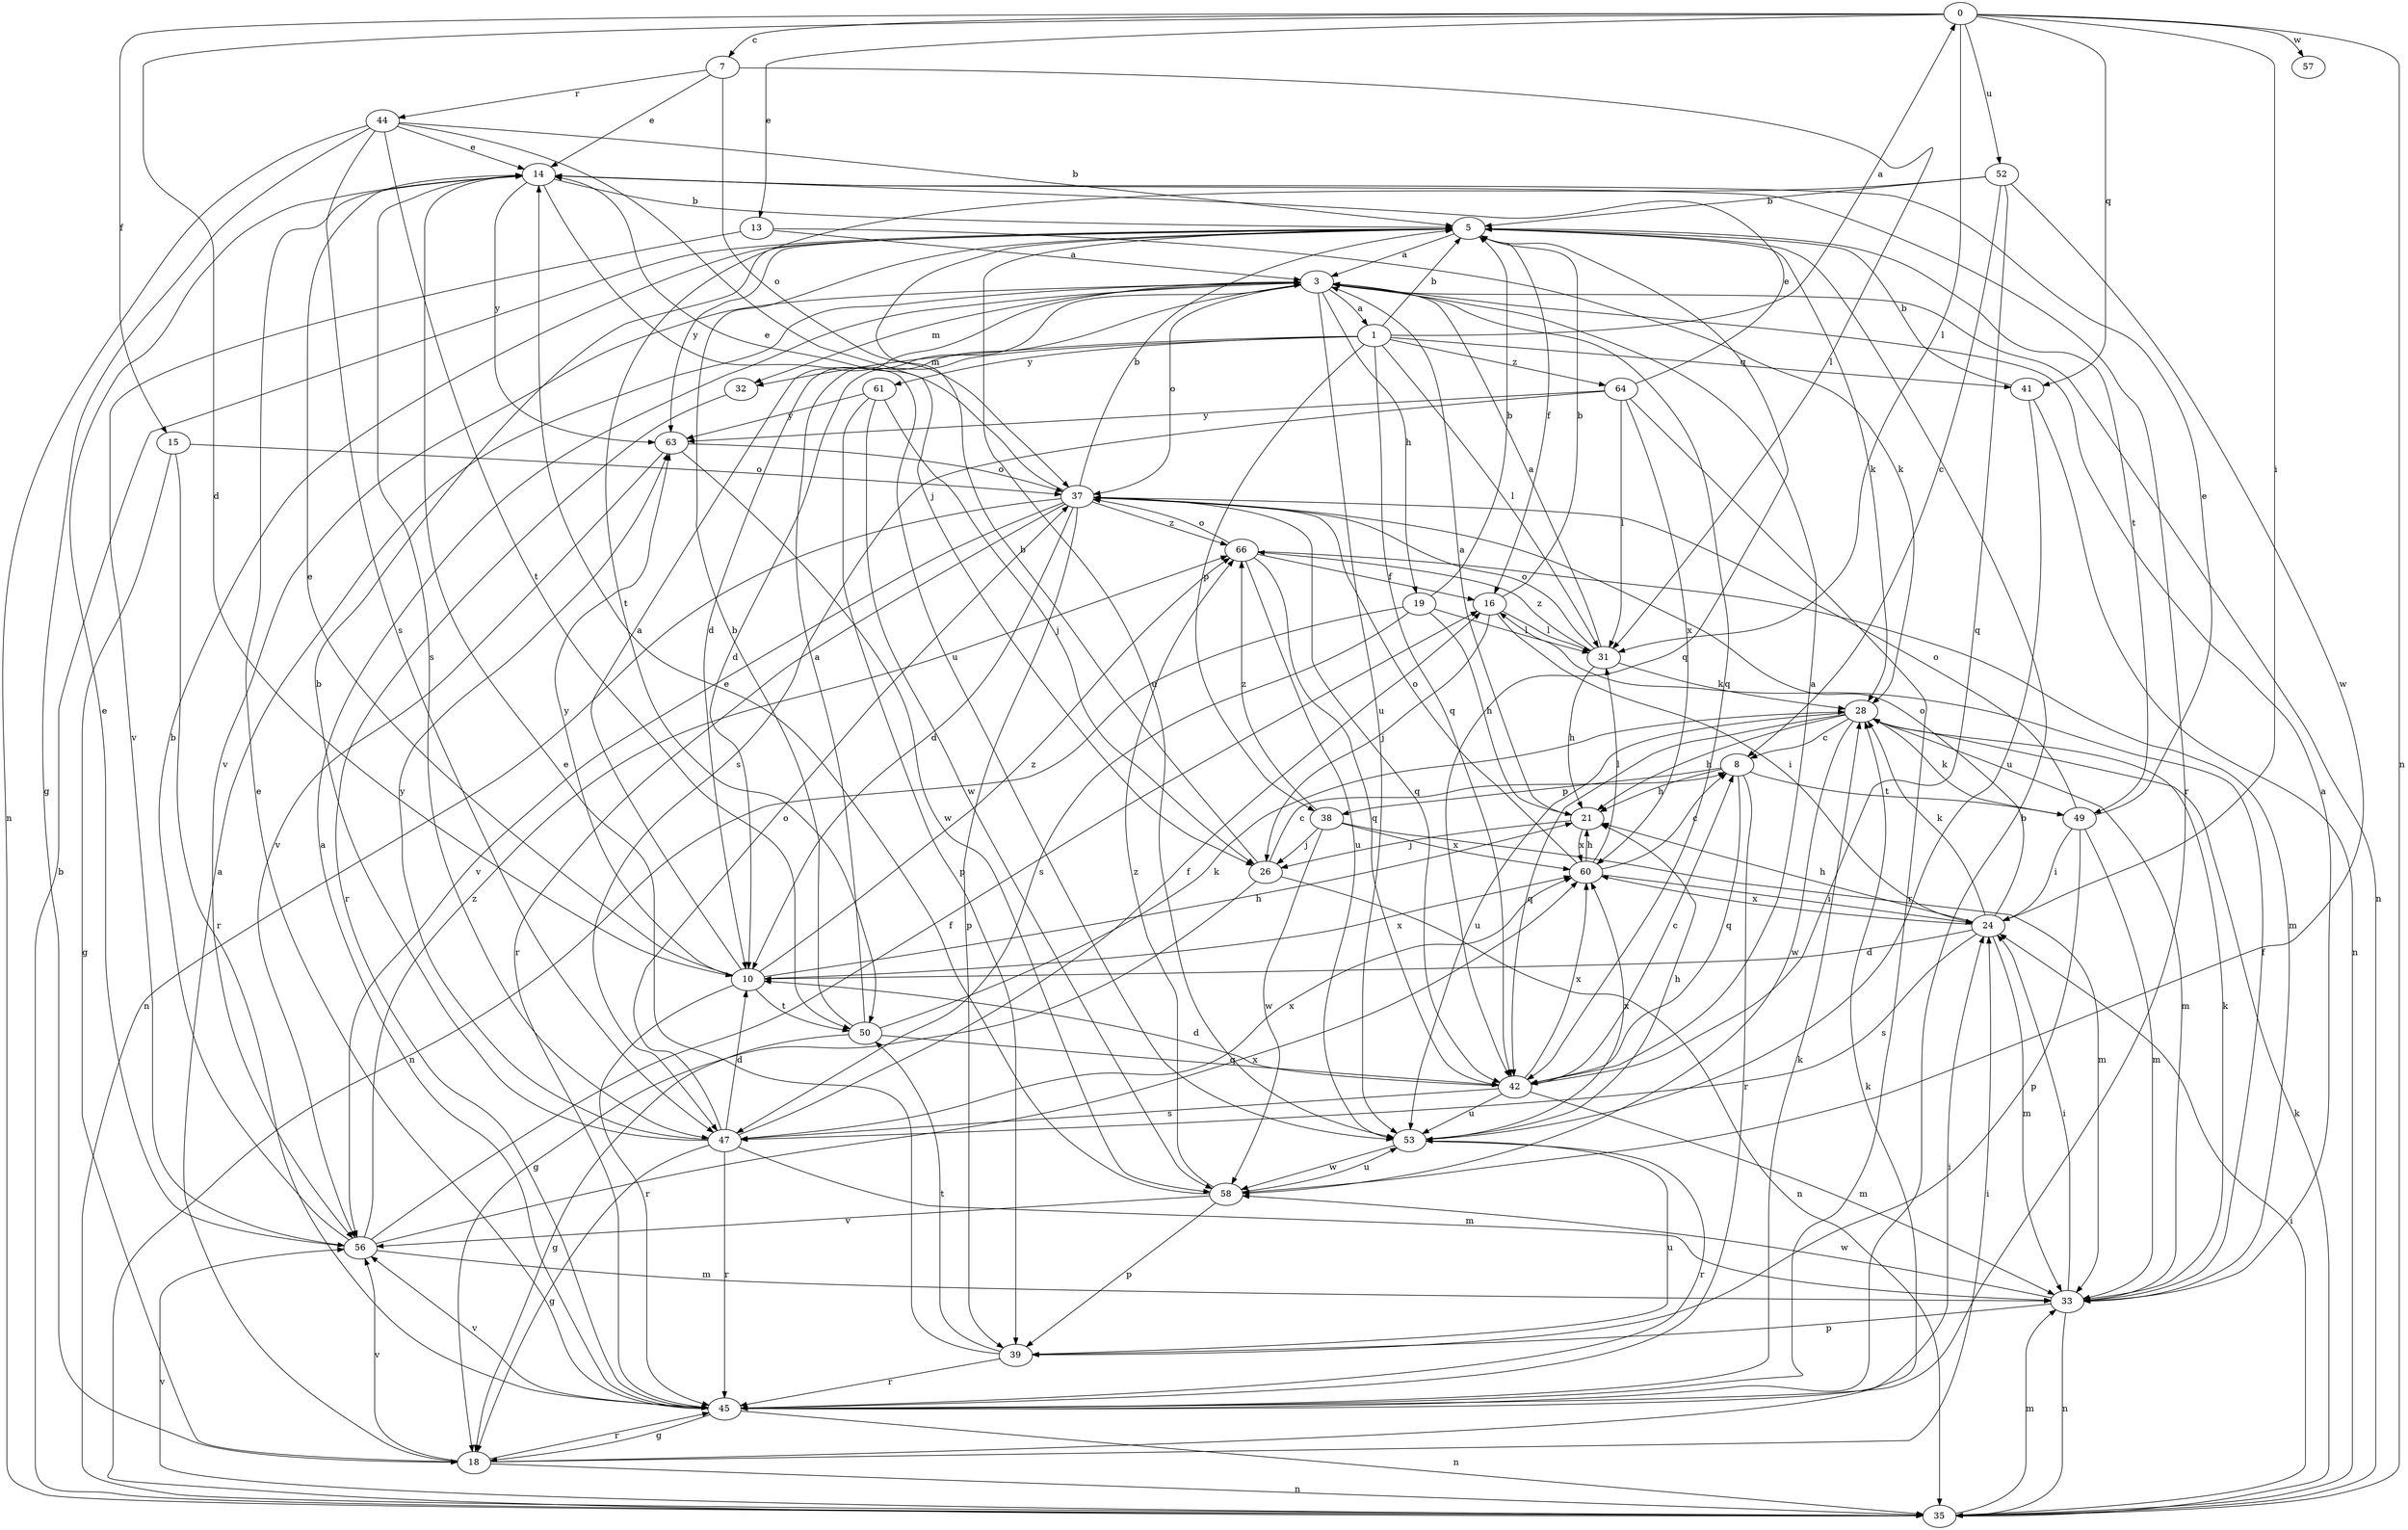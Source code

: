 strict digraph  {
0;
1;
3;
5;
7;
8;
10;
13;
14;
15;
16;
18;
19;
21;
24;
26;
28;
31;
32;
33;
35;
37;
38;
39;
41;
42;
44;
45;
47;
49;
50;
52;
53;
56;
57;
58;
60;
61;
63;
64;
66;
0 -> 7  [label=c];
0 -> 10  [label=d];
0 -> 13  [label=e];
0 -> 15  [label=f];
0 -> 24  [label=i];
0 -> 31  [label=l];
0 -> 35  [label=n];
0 -> 41  [label=q];
0 -> 52  [label=u];
0 -> 57  [label=w];
1 -> 0  [label=a];
1 -> 5  [label=b];
1 -> 10  [label=d];
1 -> 31  [label=l];
1 -> 32  [label=m];
1 -> 38  [label=p];
1 -> 41  [label=q];
1 -> 42  [label=q];
1 -> 61  [label=y];
1 -> 64  [label=z];
3 -> 1  [label=a];
3 -> 10  [label=d];
3 -> 19  [label=h];
3 -> 32  [label=m];
3 -> 35  [label=n];
3 -> 37  [label=o];
3 -> 42  [label=q];
3 -> 53  [label=u];
3 -> 56  [label=v];
5 -> 3  [label=a];
5 -> 16  [label=f];
5 -> 28  [label=k];
5 -> 42  [label=q];
5 -> 49  [label=t];
5 -> 53  [label=u];
5 -> 63  [label=y];
7 -> 14  [label=e];
7 -> 31  [label=l];
7 -> 37  [label=o];
7 -> 44  [label=r];
8 -> 21  [label=h];
8 -> 38  [label=p];
8 -> 42  [label=q];
8 -> 45  [label=r];
8 -> 49  [label=t];
10 -> 3  [label=a];
10 -> 14  [label=e];
10 -> 21  [label=h];
10 -> 45  [label=r];
10 -> 50  [label=t];
10 -> 60  [label=x];
10 -> 63  [label=y];
10 -> 66  [label=z];
13 -> 3  [label=a];
13 -> 28  [label=k];
13 -> 56  [label=v];
14 -> 5  [label=b];
14 -> 45  [label=r];
14 -> 47  [label=s];
14 -> 53  [label=u];
14 -> 63  [label=y];
15 -> 18  [label=g];
15 -> 37  [label=o];
15 -> 45  [label=r];
16 -> 5  [label=b];
16 -> 24  [label=i];
16 -> 26  [label=j];
16 -> 31  [label=l];
18 -> 3  [label=a];
18 -> 24  [label=i];
18 -> 28  [label=k];
18 -> 35  [label=n];
18 -> 45  [label=r];
18 -> 56  [label=v];
19 -> 5  [label=b];
19 -> 21  [label=h];
19 -> 31  [label=l];
19 -> 35  [label=n];
19 -> 47  [label=s];
21 -> 3  [label=a];
21 -> 26  [label=j];
21 -> 60  [label=x];
24 -> 10  [label=d];
24 -> 21  [label=h];
24 -> 28  [label=k];
24 -> 33  [label=m];
24 -> 37  [label=o];
24 -> 47  [label=s];
24 -> 60  [label=x];
26 -> 5  [label=b];
26 -> 8  [label=c];
26 -> 18  [label=g];
26 -> 35  [label=n];
28 -> 8  [label=c];
28 -> 21  [label=h];
28 -> 33  [label=m];
28 -> 42  [label=q];
28 -> 53  [label=u];
28 -> 58  [label=w];
31 -> 3  [label=a];
31 -> 21  [label=h];
31 -> 28  [label=k];
31 -> 37  [label=o];
31 -> 66  [label=z];
32 -> 45  [label=r];
33 -> 3  [label=a];
33 -> 16  [label=f];
33 -> 24  [label=i];
33 -> 28  [label=k];
33 -> 35  [label=n];
33 -> 39  [label=p];
33 -> 58  [label=w];
35 -> 5  [label=b];
35 -> 24  [label=i];
35 -> 28  [label=k];
35 -> 33  [label=m];
35 -> 56  [label=v];
37 -> 5  [label=b];
37 -> 10  [label=d];
37 -> 14  [label=e];
37 -> 35  [label=n];
37 -> 39  [label=p];
37 -> 42  [label=q];
37 -> 45  [label=r];
37 -> 56  [label=v];
37 -> 66  [label=z];
38 -> 26  [label=j];
38 -> 33  [label=m];
38 -> 58  [label=w];
38 -> 60  [label=x];
38 -> 66  [label=z];
39 -> 14  [label=e];
39 -> 45  [label=r];
39 -> 50  [label=t];
39 -> 53  [label=u];
41 -> 5  [label=b];
41 -> 35  [label=n];
41 -> 53  [label=u];
42 -> 3  [label=a];
42 -> 8  [label=c];
42 -> 10  [label=d];
42 -> 33  [label=m];
42 -> 47  [label=s];
42 -> 53  [label=u];
42 -> 60  [label=x];
44 -> 5  [label=b];
44 -> 14  [label=e];
44 -> 18  [label=g];
44 -> 26  [label=j];
44 -> 35  [label=n];
44 -> 47  [label=s];
44 -> 50  [label=t];
45 -> 3  [label=a];
45 -> 5  [label=b];
45 -> 14  [label=e];
45 -> 18  [label=g];
45 -> 24  [label=i];
45 -> 28  [label=k];
45 -> 35  [label=n];
45 -> 56  [label=v];
47 -> 5  [label=b];
47 -> 10  [label=d];
47 -> 16  [label=f];
47 -> 18  [label=g];
47 -> 33  [label=m];
47 -> 37  [label=o];
47 -> 45  [label=r];
47 -> 60  [label=x];
47 -> 63  [label=y];
49 -> 14  [label=e];
49 -> 24  [label=i];
49 -> 28  [label=k];
49 -> 33  [label=m];
49 -> 37  [label=o];
49 -> 39  [label=p];
50 -> 3  [label=a];
50 -> 5  [label=b];
50 -> 18  [label=g];
50 -> 28  [label=k];
50 -> 42  [label=q];
52 -> 5  [label=b];
52 -> 8  [label=c];
52 -> 42  [label=q];
52 -> 50  [label=t];
52 -> 58  [label=w];
53 -> 21  [label=h];
53 -> 45  [label=r];
53 -> 58  [label=w];
53 -> 60  [label=x];
56 -> 5  [label=b];
56 -> 14  [label=e];
56 -> 16  [label=f];
56 -> 33  [label=m];
56 -> 60  [label=x];
56 -> 66  [label=z];
58 -> 14  [label=e];
58 -> 39  [label=p];
58 -> 53  [label=u];
58 -> 56  [label=v];
58 -> 66  [label=z];
60 -> 8  [label=c];
60 -> 21  [label=h];
60 -> 24  [label=i];
60 -> 31  [label=l];
60 -> 37  [label=o];
61 -> 26  [label=j];
61 -> 39  [label=p];
61 -> 58  [label=w];
61 -> 63  [label=y];
63 -> 37  [label=o];
63 -> 56  [label=v];
63 -> 58  [label=w];
64 -> 14  [label=e];
64 -> 31  [label=l];
64 -> 45  [label=r];
64 -> 47  [label=s];
64 -> 60  [label=x];
64 -> 63  [label=y];
66 -> 16  [label=f];
66 -> 33  [label=m];
66 -> 37  [label=o];
66 -> 42  [label=q];
66 -> 53  [label=u];
}
